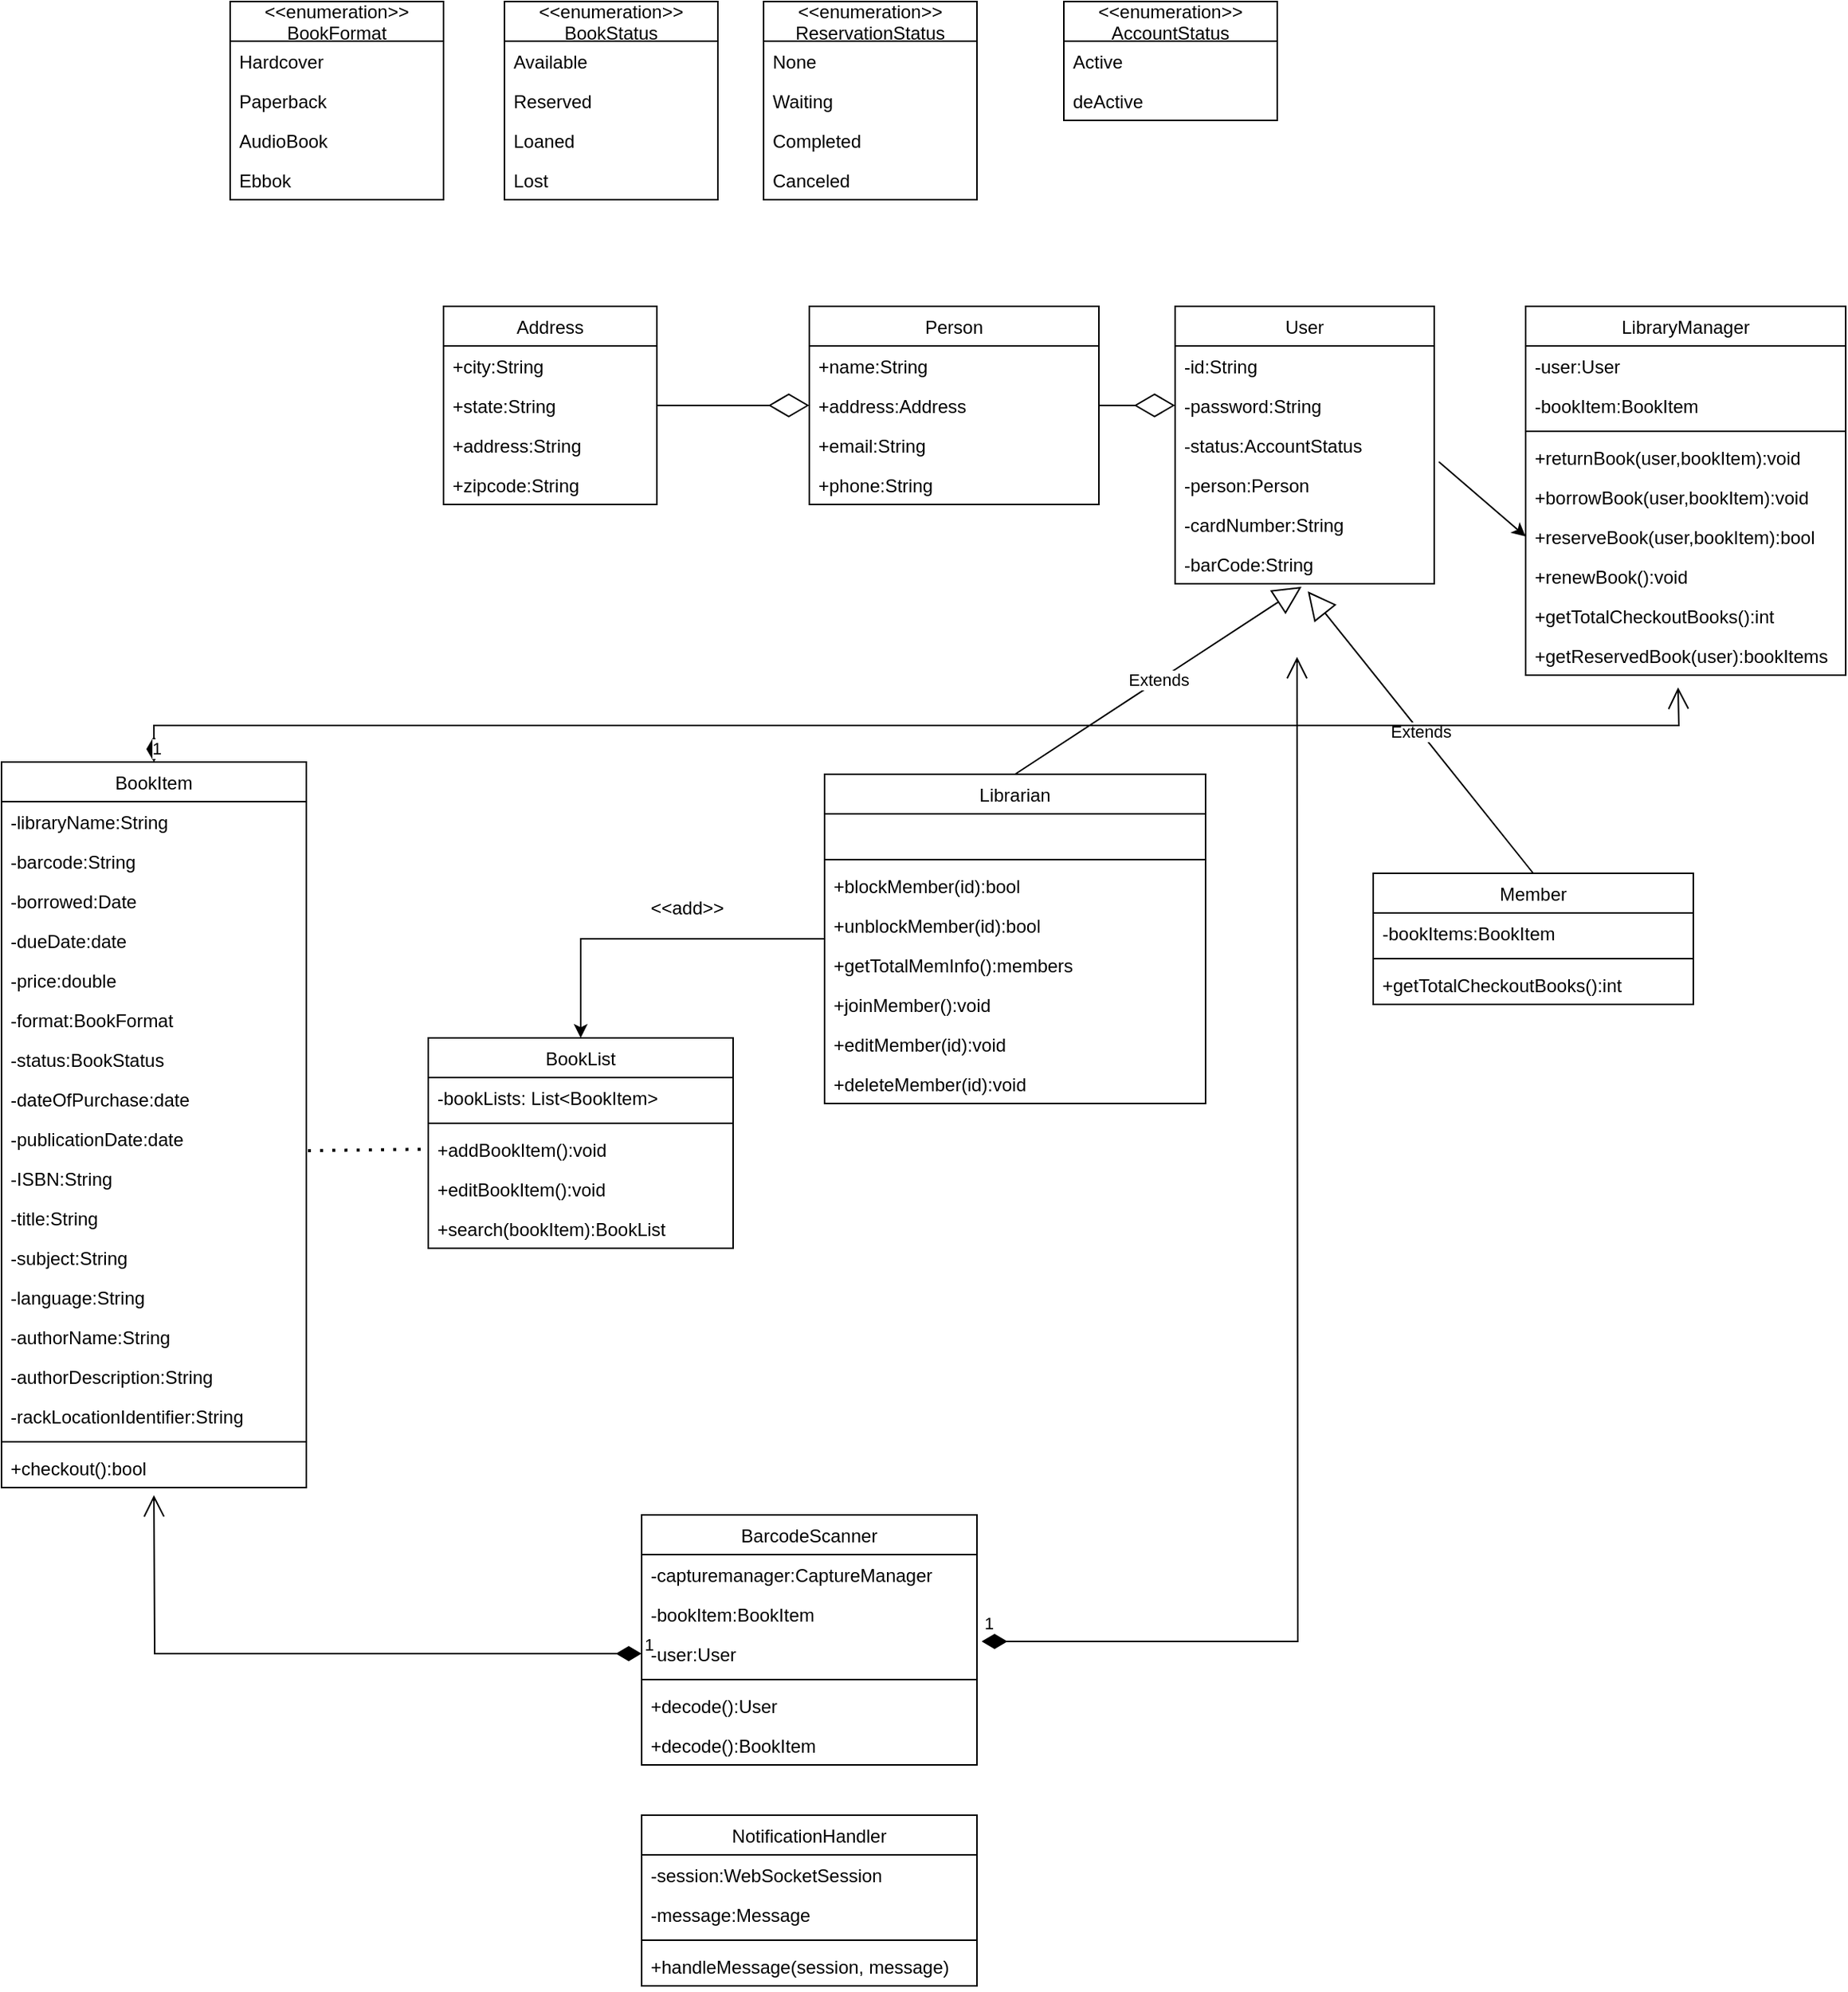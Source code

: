 <mxfile version="20.3.0" type="github" pages="3">
  <diagram id="C5RBs43oDa-KdzZeNtuy" name="클래스다이어그램">
    <mxGraphModel dx="2365" dy="702" grid="1" gridSize="10" guides="1" tooltips="1" connect="1" arrows="1" fold="1" page="1" pageScale="1" pageWidth="827" pageHeight="1169" math="0" shadow="0">
      <root>
        <mxCell id="WIyWlLk6GJQsqaUBKTNV-0" />
        <mxCell id="WIyWlLk6GJQsqaUBKTNV-1" parent="WIyWlLk6GJQsqaUBKTNV-0" />
        <mxCell id="t8BUz2gO8k-E40Qzqa3I-0" value="&lt;&lt;enumeration&gt;&gt;&#xa;BookFormat" style="swimlane;fontStyle=0;childLayout=stackLayout;horizontal=1;startSize=26;fillColor=none;horizontalStack=0;resizeParent=1;resizeParentMax=0;resizeLast=0;collapsible=1;marginBottom=0;" parent="WIyWlLk6GJQsqaUBKTNV-1" vertex="1">
          <mxGeometry y="90" width="140" height="130" as="geometry" />
        </mxCell>
        <mxCell id="t8BUz2gO8k-E40Qzqa3I-1" value="Hardcover" style="text;strokeColor=none;fillColor=none;align=left;verticalAlign=top;spacingLeft=4;spacingRight=4;overflow=hidden;rotatable=0;points=[[0,0.5],[1,0.5]];portConstraint=eastwest;" parent="t8BUz2gO8k-E40Qzqa3I-0" vertex="1">
          <mxGeometry y="26" width="140" height="26" as="geometry" />
        </mxCell>
        <mxCell id="t8BUz2gO8k-E40Qzqa3I-2" value="Paperback" style="text;strokeColor=none;fillColor=none;align=left;verticalAlign=top;spacingLeft=4;spacingRight=4;overflow=hidden;rotatable=0;points=[[0,0.5],[1,0.5]];portConstraint=eastwest;" parent="t8BUz2gO8k-E40Qzqa3I-0" vertex="1">
          <mxGeometry y="52" width="140" height="26" as="geometry" />
        </mxCell>
        <mxCell id="t8BUz2gO8k-E40Qzqa3I-3" value="AudioBook" style="text;strokeColor=none;fillColor=none;align=left;verticalAlign=top;spacingLeft=4;spacingRight=4;overflow=hidden;rotatable=0;points=[[0,0.5],[1,0.5]];portConstraint=eastwest;" parent="t8BUz2gO8k-E40Qzqa3I-0" vertex="1">
          <mxGeometry y="78" width="140" height="26" as="geometry" />
        </mxCell>
        <mxCell id="t8BUz2gO8k-E40Qzqa3I-4" value="Ebbok" style="text;strokeColor=none;fillColor=none;align=left;verticalAlign=top;spacingLeft=4;spacingRight=4;overflow=hidden;rotatable=0;points=[[0,0.5],[1,0.5]];portConstraint=eastwest;" parent="t8BUz2gO8k-E40Qzqa3I-0" vertex="1">
          <mxGeometry y="104" width="140" height="26" as="geometry" />
        </mxCell>
        <mxCell id="t8BUz2gO8k-E40Qzqa3I-5" value="&lt;&lt;enumeration&gt;&gt;&#xa;BookStatus" style="swimlane;fontStyle=0;childLayout=stackLayout;horizontal=1;startSize=26;fillColor=none;horizontalStack=0;resizeParent=1;resizeParentMax=0;resizeLast=0;collapsible=1;marginBottom=0;" parent="WIyWlLk6GJQsqaUBKTNV-1" vertex="1">
          <mxGeometry x="180" y="90" width="140" height="130" as="geometry" />
        </mxCell>
        <mxCell id="t8BUz2gO8k-E40Qzqa3I-6" value="Available" style="text;strokeColor=none;fillColor=none;align=left;verticalAlign=top;spacingLeft=4;spacingRight=4;overflow=hidden;rotatable=0;points=[[0,0.5],[1,0.5]];portConstraint=eastwest;" parent="t8BUz2gO8k-E40Qzqa3I-5" vertex="1">
          <mxGeometry y="26" width="140" height="26" as="geometry" />
        </mxCell>
        <mxCell id="t8BUz2gO8k-E40Qzqa3I-7" value="Reserved" style="text;strokeColor=none;fillColor=none;align=left;verticalAlign=top;spacingLeft=4;spacingRight=4;overflow=hidden;rotatable=0;points=[[0,0.5],[1,0.5]];portConstraint=eastwest;" parent="t8BUz2gO8k-E40Qzqa3I-5" vertex="1">
          <mxGeometry y="52" width="140" height="26" as="geometry" />
        </mxCell>
        <mxCell id="t8BUz2gO8k-E40Qzqa3I-8" value="Loaned" style="text;strokeColor=none;fillColor=none;align=left;verticalAlign=top;spacingLeft=4;spacingRight=4;overflow=hidden;rotatable=0;points=[[0,0.5],[1,0.5]];portConstraint=eastwest;" parent="t8BUz2gO8k-E40Qzqa3I-5" vertex="1">
          <mxGeometry y="78" width="140" height="26" as="geometry" />
        </mxCell>
        <mxCell id="t8BUz2gO8k-E40Qzqa3I-9" value="Lost" style="text;strokeColor=none;fillColor=none;align=left;verticalAlign=top;spacingLeft=4;spacingRight=4;overflow=hidden;rotatable=0;points=[[0,0.5],[1,0.5]];portConstraint=eastwest;" parent="t8BUz2gO8k-E40Qzqa3I-5" vertex="1">
          <mxGeometry y="104" width="140" height="26" as="geometry" />
        </mxCell>
        <mxCell id="t8BUz2gO8k-E40Qzqa3I-10" value="&lt;&lt;enumeration&gt;&gt;&#xa;ReservationStatus" style="swimlane;fontStyle=0;childLayout=stackLayout;horizontal=1;startSize=26;fillColor=none;horizontalStack=0;resizeParent=1;resizeParentMax=0;resizeLast=0;collapsible=1;marginBottom=0;" parent="WIyWlLk6GJQsqaUBKTNV-1" vertex="1">
          <mxGeometry x="350" y="90" width="140" height="130" as="geometry" />
        </mxCell>
        <mxCell id="t8BUz2gO8k-E40Qzqa3I-11" value="None" style="text;strokeColor=none;fillColor=none;align=left;verticalAlign=top;spacingLeft=4;spacingRight=4;overflow=hidden;rotatable=0;points=[[0,0.5],[1,0.5]];portConstraint=eastwest;" parent="t8BUz2gO8k-E40Qzqa3I-10" vertex="1">
          <mxGeometry y="26" width="140" height="26" as="geometry" />
        </mxCell>
        <mxCell id="t8BUz2gO8k-E40Qzqa3I-12" value="Waiting" style="text;strokeColor=none;fillColor=none;align=left;verticalAlign=top;spacingLeft=4;spacingRight=4;overflow=hidden;rotatable=0;points=[[0,0.5],[1,0.5]];portConstraint=eastwest;" parent="t8BUz2gO8k-E40Qzqa3I-10" vertex="1">
          <mxGeometry y="52" width="140" height="26" as="geometry" />
        </mxCell>
        <mxCell id="t8BUz2gO8k-E40Qzqa3I-13" value="Completed" style="text;strokeColor=none;fillColor=none;align=left;verticalAlign=top;spacingLeft=4;spacingRight=4;overflow=hidden;rotatable=0;points=[[0,0.5],[1,0.5]];portConstraint=eastwest;" parent="t8BUz2gO8k-E40Qzqa3I-10" vertex="1">
          <mxGeometry y="78" width="140" height="26" as="geometry" />
        </mxCell>
        <mxCell id="t8BUz2gO8k-E40Qzqa3I-14" value="Canceled" style="text;strokeColor=none;fillColor=none;align=left;verticalAlign=top;spacingLeft=4;spacingRight=4;overflow=hidden;rotatable=0;points=[[0,0.5],[1,0.5]];portConstraint=eastwest;" parent="t8BUz2gO8k-E40Qzqa3I-10" vertex="1">
          <mxGeometry y="104" width="140" height="26" as="geometry" />
        </mxCell>
        <mxCell id="t8BUz2gO8k-E40Qzqa3I-15" value="&lt;&lt;enumeration&gt;&gt;&#xa;AccountStatus" style="swimlane;fontStyle=0;childLayout=stackLayout;horizontal=1;startSize=26;fillColor=none;horizontalStack=0;resizeParent=1;resizeParentMax=0;resizeLast=0;collapsible=1;marginBottom=0;" parent="WIyWlLk6GJQsqaUBKTNV-1" vertex="1">
          <mxGeometry x="547" y="90" width="140" height="78" as="geometry" />
        </mxCell>
        <mxCell id="t8BUz2gO8k-E40Qzqa3I-16" value="Active" style="text;strokeColor=none;fillColor=none;align=left;verticalAlign=top;spacingLeft=4;spacingRight=4;overflow=hidden;rotatable=0;points=[[0,0.5],[1,0.5]];portConstraint=eastwest;" parent="t8BUz2gO8k-E40Qzqa3I-15" vertex="1">
          <mxGeometry y="26" width="140" height="26" as="geometry" />
        </mxCell>
        <mxCell id="t8BUz2gO8k-E40Qzqa3I-17" value="deActive" style="text;strokeColor=none;fillColor=none;align=left;verticalAlign=top;spacingLeft=4;spacingRight=4;overflow=hidden;rotatable=0;points=[[0,0.5],[1,0.5]];portConstraint=eastwest;" parent="t8BUz2gO8k-E40Qzqa3I-15" vertex="1">
          <mxGeometry y="52" width="140" height="26" as="geometry" />
        </mxCell>
        <mxCell id="t8BUz2gO8k-E40Qzqa3I-18" value="Address" style="swimlane;fontStyle=0;childLayout=stackLayout;horizontal=1;startSize=26;fillColor=none;horizontalStack=0;resizeParent=1;resizeParentMax=0;resizeLast=0;collapsible=1;marginBottom=0;" parent="WIyWlLk6GJQsqaUBKTNV-1" vertex="1">
          <mxGeometry x="140" y="290" width="140" height="130" as="geometry" />
        </mxCell>
        <mxCell id="t8BUz2gO8k-E40Qzqa3I-19" value="+city:String" style="text;strokeColor=none;fillColor=none;align=left;verticalAlign=top;spacingLeft=4;spacingRight=4;overflow=hidden;rotatable=0;points=[[0,0.5],[1,0.5]];portConstraint=eastwest;" parent="t8BUz2gO8k-E40Qzqa3I-18" vertex="1">
          <mxGeometry y="26" width="140" height="26" as="geometry" />
        </mxCell>
        <mxCell id="t8BUz2gO8k-E40Qzqa3I-20" value="+state:String" style="text;strokeColor=none;fillColor=none;align=left;verticalAlign=top;spacingLeft=4;spacingRight=4;overflow=hidden;rotatable=0;points=[[0,0.5],[1,0.5]];portConstraint=eastwest;" parent="t8BUz2gO8k-E40Qzqa3I-18" vertex="1">
          <mxGeometry y="52" width="140" height="26" as="geometry" />
        </mxCell>
        <mxCell id="t8BUz2gO8k-E40Qzqa3I-21" value="+address:String" style="text;strokeColor=none;fillColor=none;align=left;verticalAlign=top;spacingLeft=4;spacingRight=4;overflow=hidden;rotatable=0;points=[[0,0.5],[1,0.5]];portConstraint=eastwest;" parent="t8BUz2gO8k-E40Qzqa3I-18" vertex="1">
          <mxGeometry y="78" width="140" height="26" as="geometry" />
        </mxCell>
        <mxCell id="t8BUz2gO8k-E40Qzqa3I-22" value="+zipcode:String" style="text;strokeColor=none;fillColor=none;align=left;verticalAlign=top;spacingLeft=4;spacingRight=4;overflow=hidden;rotatable=0;points=[[0,0.5],[1,0.5]];portConstraint=eastwest;" parent="t8BUz2gO8k-E40Qzqa3I-18" vertex="1">
          <mxGeometry y="104" width="140" height="26" as="geometry" />
        </mxCell>
        <mxCell id="t8BUz2gO8k-E40Qzqa3I-23" value="Person" style="swimlane;fontStyle=0;childLayout=stackLayout;horizontal=1;startSize=26;fillColor=none;horizontalStack=0;resizeParent=1;resizeParentMax=0;resizeLast=0;collapsible=1;marginBottom=0;" parent="WIyWlLk6GJQsqaUBKTNV-1" vertex="1">
          <mxGeometry x="380" y="290" width="190" height="130" as="geometry" />
        </mxCell>
        <mxCell id="t8BUz2gO8k-E40Qzqa3I-24" value="+name:String" style="text;strokeColor=none;fillColor=none;align=left;verticalAlign=top;spacingLeft=4;spacingRight=4;overflow=hidden;rotatable=0;points=[[0,0.5],[1,0.5]];portConstraint=eastwest;" parent="t8BUz2gO8k-E40Qzqa3I-23" vertex="1">
          <mxGeometry y="26" width="190" height="26" as="geometry" />
        </mxCell>
        <mxCell id="t8BUz2gO8k-E40Qzqa3I-25" value="+address:Address" style="text;strokeColor=none;fillColor=none;align=left;verticalAlign=top;spacingLeft=4;spacingRight=4;overflow=hidden;rotatable=0;points=[[0,0.5],[1,0.5]];portConstraint=eastwest;" parent="t8BUz2gO8k-E40Qzqa3I-23" vertex="1">
          <mxGeometry y="52" width="190" height="26" as="geometry" />
        </mxCell>
        <mxCell id="t8BUz2gO8k-E40Qzqa3I-26" value="+email:String" style="text;strokeColor=none;fillColor=none;align=left;verticalAlign=top;spacingLeft=4;spacingRight=4;overflow=hidden;rotatable=0;points=[[0,0.5],[1,0.5]];portConstraint=eastwest;" parent="t8BUz2gO8k-E40Qzqa3I-23" vertex="1">
          <mxGeometry y="78" width="190" height="26" as="geometry" />
        </mxCell>
        <mxCell id="t8BUz2gO8k-E40Qzqa3I-27" value="+phone:String" style="text;strokeColor=none;fillColor=none;align=left;verticalAlign=top;spacingLeft=4;spacingRight=4;overflow=hidden;rotatable=0;points=[[0,0.5],[1,0.5]];portConstraint=eastwest;" parent="t8BUz2gO8k-E40Qzqa3I-23" vertex="1">
          <mxGeometry y="104" width="190" height="26" as="geometry" />
        </mxCell>
        <mxCell id="t8BUz2gO8k-E40Qzqa3I-28" value="" style="endArrow=diamondThin;endFill=0;endSize=24;html=1;rounded=0;exitX=1;exitY=0.5;exitDx=0;exitDy=0;entryX=0;entryY=0.5;entryDx=0;entryDy=0;" parent="WIyWlLk6GJQsqaUBKTNV-1" source="t8BUz2gO8k-E40Qzqa3I-20" target="t8BUz2gO8k-E40Qzqa3I-25" edge="1">
          <mxGeometry width="160" relative="1" as="geometry">
            <mxPoint x="190" y="490" as="sourcePoint" />
            <mxPoint x="350" y="490" as="targetPoint" />
          </mxGeometry>
        </mxCell>
        <mxCell id="t8BUz2gO8k-E40Qzqa3I-29" style="edgeStyle=orthogonalEdgeStyle;rounded=0;orthogonalLoop=1;jettySize=auto;html=1;entryX=0.5;entryY=0;entryDx=0;entryDy=0;" parent="WIyWlLk6GJQsqaUBKTNV-1" source="t8BUz2gO8k-E40Qzqa3I-30" target="t8BUz2gO8k-E40Qzqa3I-73" edge="1">
          <mxGeometry relative="1" as="geometry">
            <Array as="points" />
          </mxGeometry>
        </mxCell>
        <mxCell id="t8BUz2gO8k-E40Qzqa3I-30" value="Librarian" style="swimlane;fontStyle=0;childLayout=stackLayout;horizontal=1;startSize=26;fillColor=none;horizontalStack=0;resizeParent=1;resizeParentMax=0;resizeLast=0;collapsible=1;marginBottom=0;" parent="WIyWlLk6GJQsqaUBKTNV-1" vertex="1">
          <mxGeometry x="390" y="597" width="250" height="216" as="geometry" />
        </mxCell>
        <mxCell id="t8BUz2gO8k-E40Qzqa3I-36" value=" " style="text;strokeColor=none;fillColor=none;align=left;verticalAlign=top;spacingLeft=4;spacingRight=4;overflow=hidden;rotatable=0;points=[[0,0.5],[1,0.5]];portConstraint=eastwest;" parent="t8BUz2gO8k-E40Qzqa3I-30" vertex="1">
          <mxGeometry y="26" width="250" height="26" as="geometry" />
        </mxCell>
        <mxCell id="t8BUz2gO8k-E40Qzqa3I-37" value="" style="line;strokeWidth=1;fillColor=none;align=left;verticalAlign=middle;spacingTop=-1;spacingLeft=3;spacingRight=3;rotatable=0;labelPosition=right;points=[];portConstraint=eastwest;" parent="t8BUz2gO8k-E40Qzqa3I-30" vertex="1">
          <mxGeometry y="52" width="250" height="8" as="geometry" />
        </mxCell>
        <mxCell id="t8BUz2gO8k-E40Qzqa3I-39" value="+blockMember(id):bool" style="text;strokeColor=none;fillColor=none;align=left;verticalAlign=top;spacingLeft=4;spacingRight=4;overflow=hidden;rotatable=0;points=[[0,0.5],[1,0.5]];portConstraint=eastwest;" parent="t8BUz2gO8k-E40Qzqa3I-30" vertex="1">
          <mxGeometry y="60" width="250" height="26" as="geometry" />
        </mxCell>
        <mxCell id="t8BUz2gO8k-E40Qzqa3I-40" value="+unblockMember(id):bool" style="text;strokeColor=none;fillColor=none;align=left;verticalAlign=top;spacingLeft=4;spacingRight=4;overflow=hidden;rotatable=0;points=[[0,0.5],[1,0.5]];portConstraint=eastwest;" parent="t8BUz2gO8k-E40Qzqa3I-30" vertex="1">
          <mxGeometry y="86" width="250" height="26" as="geometry" />
        </mxCell>
        <mxCell id="sSIFYeluiw-W1AyQJbii-26" value="+getTotalMemInfo():members" style="text;strokeColor=none;fillColor=none;align=left;verticalAlign=top;spacingLeft=4;spacingRight=4;overflow=hidden;rotatable=0;points=[[0,0.5],[1,0.5]];portConstraint=eastwest;" parent="t8BUz2gO8k-E40Qzqa3I-30" vertex="1">
          <mxGeometry y="112" width="250" height="26" as="geometry" />
        </mxCell>
        <mxCell id="pWy8M6-ssxXiY0wFevlH-0" value="+joinMember():void" style="text;strokeColor=none;fillColor=none;align=left;verticalAlign=top;spacingLeft=4;spacingRight=4;overflow=hidden;rotatable=0;points=[[0,0.5],[1,0.5]];portConstraint=eastwest;" parent="t8BUz2gO8k-E40Qzqa3I-30" vertex="1">
          <mxGeometry y="138" width="250" height="26" as="geometry" />
        </mxCell>
        <mxCell id="pWy8M6-ssxXiY0wFevlH-1" value="+editMember(id):void" style="text;strokeColor=none;fillColor=none;align=left;verticalAlign=top;spacingLeft=4;spacingRight=4;overflow=hidden;rotatable=0;points=[[0,0.5],[1,0.5]];portConstraint=eastwest;" parent="t8BUz2gO8k-E40Qzqa3I-30" vertex="1">
          <mxGeometry y="164" width="250" height="26" as="geometry" />
        </mxCell>
        <mxCell id="pWy8M6-ssxXiY0wFevlH-2" value="+deleteMember(id):void" style="text;strokeColor=none;fillColor=none;align=left;verticalAlign=top;spacingLeft=4;spacingRight=4;overflow=hidden;rotatable=0;points=[[0,0.5],[1,0.5]];portConstraint=eastwest;" parent="t8BUz2gO8k-E40Qzqa3I-30" vertex="1">
          <mxGeometry y="190" width="250" height="26" as="geometry" />
        </mxCell>
        <mxCell id="t8BUz2gO8k-E40Qzqa3I-41" value="Member" style="swimlane;fontStyle=0;childLayout=stackLayout;horizontal=1;startSize=26;fillColor=none;horizontalStack=0;resizeParent=1;resizeParentMax=0;resizeLast=0;collapsible=1;marginBottom=0;" parent="WIyWlLk6GJQsqaUBKTNV-1" vertex="1">
          <mxGeometry x="750" y="662" width="210" height="86" as="geometry" />
        </mxCell>
        <mxCell id="t8BUz2gO8k-E40Qzqa3I-46" value="-bookItems:BookItem" style="text;strokeColor=none;fillColor=none;align=left;verticalAlign=top;spacingLeft=4;spacingRight=4;overflow=hidden;rotatable=0;points=[[0,0.5],[1,0.5]];portConstraint=eastwest;" parent="t8BUz2gO8k-E40Qzqa3I-41" vertex="1">
          <mxGeometry y="26" width="210" height="26" as="geometry" />
        </mxCell>
        <mxCell id="t8BUz2gO8k-E40Qzqa3I-49" value="" style="line;strokeWidth=1;fillColor=none;align=left;verticalAlign=middle;spacingTop=-1;spacingLeft=3;spacingRight=3;rotatable=0;labelPosition=right;points=[];portConstraint=eastwest;" parent="t8BUz2gO8k-E40Qzqa3I-41" vertex="1">
          <mxGeometry y="52" width="210" height="8" as="geometry" />
        </mxCell>
        <mxCell id="t8BUz2gO8k-E40Qzqa3I-50" value="+getTotalCheckoutBooks():int" style="text;strokeColor=none;fillColor=none;align=left;verticalAlign=top;spacingLeft=4;spacingRight=4;overflow=hidden;rotatable=0;points=[[0,0.5],[1,0.5]];portConstraint=eastwest;" parent="t8BUz2gO8k-E40Qzqa3I-41" vertex="1">
          <mxGeometry y="60" width="210" height="26" as="geometry" />
        </mxCell>
        <mxCell id="t8BUz2gO8k-E40Qzqa3I-52" value="" style="endArrow=diamondThin;endFill=0;endSize=24;html=1;rounded=0;exitX=1;exitY=0.5;exitDx=0;exitDy=0;entryX=0;entryY=0.5;entryDx=0;entryDy=0;" parent="WIyWlLk6GJQsqaUBKTNV-1" source="t8BUz2gO8k-E40Qzqa3I-25" edge="1">
          <mxGeometry width="160" relative="1" as="geometry">
            <mxPoint x="472.04" y="430" as="sourcePoint" />
            <mxPoint x="620" y="355" as="targetPoint" />
          </mxGeometry>
        </mxCell>
        <mxCell id="t8BUz2gO8k-E40Qzqa3I-53" value="BookItem" style="swimlane;fontStyle=0;childLayout=stackLayout;horizontal=1;startSize=26;fillColor=none;horizontalStack=0;resizeParent=1;resizeParentMax=0;resizeLast=0;collapsible=1;marginBottom=0;" parent="WIyWlLk6GJQsqaUBKTNV-1" vertex="1">
          <mxGeometry x="-150" y="589" width="200" height="476" as="geometry" />
        </mxCell>
        <mxCell id="t8BUz2gO8k-E40Qzqa3I-54" value="-libraryName:String" style="text;strokeColor=none;fillColor=none;align=left;verticalAlign=top;spacingLeft=4;spacingRight=4;overflow=hidden;rotatable=0;points=[[0,0.5],[1,0.5]];portConstraint=eastwest;" parent="t8BUz2gO8k-E40Qzqa3I-53" vertex="1">
          <mxGeometry y="26" width="200" height="26" as="geometry" />
        </mxCell>
        <mxCell id="t8BUz2gO8k-E40Qzqa3I-55" value="-barcode:String" style="text;strokeColor=none;fillColor=none;align=left;verticalAlign=top;spacingLeft=4;spacingRight=4;overflow=hidden;rotatable=0;points=[[0,0.5],[1,0.5]];portConstraint=eastwest;" parent="t8BUz2gO8k-E40Qzqa3I-53" vertex="1">
          <mxGeometry y="52" width="200" height="26" as="geometry" />
        </mxCell>
        <mxCell id="t8BUz2gO8k-E40Qzqa3I-56" value="-borrowed:Date" style="text;strokeColor=none;fillColor=none;align=left;verticalAlign=top;spacingLeft=4;spacingRight=4;overflow=hidden;rotatable=0;points=[[0,0.5],[1,0.5]];portConstraint=eastwest;" parent="t8BUz2gO8k-E40Qzqa3I-53" vertex="1">
          <mxGeometry y="78" width="200" height="26" as="geometry" />
        </mxCell>
        <mxCell id="t8BUz2gO8k-E40Qzqa3I-57" value="-dueDate:date" style="text;strokeColor=none;fillColor=none;align=left;verticalAlign=top;spacingLeft=4;spacingRight=4;overflow=hidden;rotatable=0;points=[[0,0.5],[1,0.5]];portConstraint=eastwest;" parent="t8BUz2gO8k-E40Qzqa3I-53" vertex="1">
          <mxGeometry y="104" width="200" height="26" as="geometry" />
        </mxCell>
        <mxCell id="t8BUz2gO8k-E40Qzqa3I-58" value="-price:double" style="text;strokeColor=none;fillColor=none;align=left;verticalAlign=top;spacingLeft=4;spacingRight=4;overflow=hidden;rotatable=0;points=[[0,0.5],[1,0.5]];portConstraint=eastwest;" parent="t8BUz2gO8k-E40Qzqa3I-53" vertex="1">
          <mxGeometry y="130" width="200" height="26" as="geometry" />
        </mxCell>
        <mxCell id="t8BUz2gO8k-E40Qzqa3I-59" value="-format:BookFormat" style="text;strokeColor=none;fillColor=none;align=left;verticalAlign=top;spacingLeft=4;spacingRight=4;overflow=hidden;rotatable=0;points=[[0,0.5],[1,0.5]];portConstraint=eastwest;" parent="t8BUz2gO8k-E40Qzqa3I-53" vertex="1">
          <mxGeometry y="156" width="200" height="26" as="geometry" />
        </mxCell>
        <mxCell id="t8BUz2gO8k-E40Qzqa3I-60" value="-status:BookStatus" style="text;strokeColor=none;fillColor=none;align=left;verticalAlign=top;spacingLeft=4;spacingRight=4;overflow=hidden;rotatable=0;points=[[0,0.5],[1,0.5]];portConstraint=eastwest;" parent="t8BUz2gO8k-E40Qzqa3I-53" vertex="1">
          <mxGeometry y="182" width="200" height="26" as="geometry" />
        </mxCell>
        <mxCell id="t8BUz2gO8k-E40Qzqa3I-61" value="-dateOfPurchase:date" style="text;strokeColor=none;fillColor=none;align=left;verticalAlign=top;spacingLeft=4;spacingRight=4;overflow=hidden;rotatable=0;points=[[0,0.5],[1,0.5]];portConstraint=eastwest;" parent="t8BUz2gO8k-E40Qzqa3I-53" vertex="1">
          <mxGeometry y="208" width="200" height="26" as="geometry" />
        </mxCell>
        <mxCell id="t8BUz2gO8k-E40Qzqa3I-62" value="-publicationDate:date" style="text;strokeColor=none;fillColor=none;align=left;verticalAlign=top;spacingLeft=4;spacingRight=4;overflow=hidden;rotatable=0;points=[[0,0.5],[1,0.5]];portConstraint=eastwest;" parent="t8BUz2gO8k-E40Qzqa3I-53" vertex="1">
          <mxGeometry y="234" width="200" height="26" as="geometry" />
        </mxCell>
        <mxCell id="t8BUz2gO8k-E40Qzqa3I-63" value="-ISBN:String" style="text;strokeColor=none;fillColor=none;align=left;verticalAlign=top;spacingLeft=4;spacingRight=4;overflow=hidden;rotatable=0;points=[[0,0.5],[1,0.5]];portConstraint=eastwest;" parent="t8BUz2gO8k-E40Qzqa3I-53" vertex="1">
          <mxGeometry y="260" width="200" height="26" as="geometry" />
        </mxCell>
        <mxCell id="t8BUz2gO8k-E40Qzqa3I-64" value="-title:String" style="text;strokeColor=none;fillColor=none;align=left;verticalAlign=top;spacingLeft=4;spacingRight=4;overflow=hidden;rotatable=0;points=[[0,0.5],[1,0.5]];portConstraint=eastwest;" parent="t8BUz2gO8k-E40Qzqa3I-53" vertex="1">
          <mxGeometry y="286" width="200" height="26" as="geometry" />
        </mxCell>
        <mxCell id="t8BUz2gO8k-E40Qzqa3I-65" value="-subject:String" style="text;strokeColor=none;fillColor=none;align=left;verticalAlign=top;spacingLeft=4;spacingRight=4;overflow=hidden;rotatable=0;points=[[0,0.5],[1,0.5]];portConstraint=eastwest;" parent="t8BUz2gO8k-E40Qzqa3I-53" vertex="1">
          <mxGeometry y="312" width="200" height="26" as="geometry" />
        </mxCell>
        <mxCell id="t8BUz2gO8k-E40Qzqa3I-66" value="-language:String" style="text;strokeColor=none;fillColor=none;align=left;verticalAlign=top;spacingLeft=4;spacingRight=4;overflow=hidden;rotatable=0;points=[[0,0.5],[1,0.5]];portConstraint=eastwest;" parent="t8BUz2gO8k-E40Qzqa3I-53" vertex="1">
          <mxGeometry y="338" width="200" height="26" as="geometry" />
        </mxCell>
        <mxCell id="t8BUz2gO8k-E40Qzqa3I-67" value="-authorName:String" style="text;strokeColor=none;fillColor=none;align=left;verticalAlign=top;spacingLeft=4;spacingRight=4;overflow=hidden;rotatable=0;points=[[0,0.5],[1,0.5]];portConstraint=eastwest;" parent="t8BUz2gO8k-E40Qzqa3I-53" vertex="1">
          <mxGeometry y="364" width="200" height="26" as="geometry" />
        </mxCell>
        <mxCell id="t8BUz2gO8k-E40Qzqa3I-68" value="-authorDescription:String" style="text;strokeColor=none;fillColor=none;align=left;verticalAlign=top;spacingLeft=4;spacingRight=4;overflow=hidden;rotatable=0;points=[[0,0.5],[1,0.5]];portConstraint=eastwest;" parent="t8BUz2gO8k-E40Qzqa3I-53" vertex="1">
          <mxGeometry y="390" width="200" height="26" as="geometry" />
        </mxCell>
        <mxCell id="t8BUz2gO8k-E40Qzqa3I-69" value="-rackLocationIdentifier:String" style="text;strokeColor=none;fillColor=none;align=left;verticalAlign=top;spacingLeft=4;spacingRight=4;overflow=hidden;rotatable=0;points=[[0,0.5],[1,0.5]];portConstraint=eastwest;" parent="t8BUz2gO8k-E40Qzqa3I-53" vertex="1">
          <mxGeometry y="416" width="200" height="26" as="geometry" />
        </mxCell>
        <mxCell id="t8BUz2gO8k-E40Qzqa3I-70" value="" style="line;strokeWidth=1;fillColor=none;align=left;verticalAlign=middle;spacingTop=-1;spacingLeft=3;spacingRight=3;rotatable=0;labelPosition=right;points=[];portConstraint=eastwest;" parent="t8BUz2gO8k-E40Qzqa3I-53" vertex="1">
          <mxGeometry y="442" width="200" height="8" as="geometry" />
        </mxCell>
        <mxCell id="t8BUz2gO8k-E40Qzqa3I-71" value="+checkout():bool" style="text;strokeColor=none;fillColor=none;align=left;verticalAlign=top;spacingLeft=4;spacingRight=4;overflow=hidden;rotatable=0;points=[[0,0.5],[1,0.5]];portConstraint=eastwest;" parent="t8BUz2gO8k-E40Qzqa3I-53" vertex="1">
          <mxGeometry y="450" width="200" height="26" as="geometry" />
        </mxCell>
        <mxCell id="t8BUz2gO8k-E40Qzqa3I-72" value="&amp;lt;&amp;lt;add&amp;gt;&amp;gt;" style="text;html=1;strokeColor=none;fillColor=none;align=center;verticalAlign=middle;whiteSpace=wrap;rounded=0;" parent="WIyWlLk6GJQsqaUBKTNV-1" vertex="1">
          <mxGeometry x="270" y="670" width="60" height="30" as="geometry" />
        </mxCell>
        <mxCell id="t8BUz2gO8k-E40Qzqa3I-73" value="BookList" style="swimlane;fontStyle=0;childLayout=stackLayout;horizontal=1;startSize=26;fillColor=none;horizontalStack=0;resizeParent=1;resizeParentMax=0;resizeLast=0;collapsible=1;marginBottom=0;" parent="WIyWlLk6GJQsqaUBKTNV-1" vertex="1">
          <mxGeometry x="130" y="770" width="200" height="138" as="geometry" />
        </mxCell>
        <mxCell id="t8BUz2gO8k-E40Qzqa3I-80" value="-bookLists: List&lt;BookItem&gt;" style="text;strokeColor=none;fillColor=none;align=left;verticalAlign=top;spacingLeft=4;spacingRight=4;overflow=hidden;rotatable=0;points=[[0,0.5],[1,0.5]];portConstraint=eastwest;" parent="t8BUz2gO8k-E40Qzqa3I-73" vertex="1">
          <mxGeometry y="26" width="200" height="26" as="geometry" />
        </mxCell>
        <mxCell id="t8BUz2gO8k-E40Qzqa3I-81" value="" style="line;strokeWidth=1;fillColor=none;align=left;verticalAlign=middle;spacingTop=-1;spacingLeft=3;spacingRight=3;rotatable=0;labelPosition=right;points=[];portConstraint=eastwest;" parent="t8BUz2gO8k-E40Qzqa3I-73" vertex="1">
          <mxGeometry y="52" width="200" height="8" as="geometry" />
        </mxCell>
        <mxCell id="t8BUz2gO8k-E40Qzqa3I-82" value="+addBookItem():void" style="text;strokeColor=none;fillColor=none;align=left;verticalAlign=top;spacingLeft=4;spacingRight=4;overflow=hidden;rotatable=0;points=[[0,0.5],[1,0.5]];portConstraint=eastwest;" parent="t8BUz2gO8k-E40Qzqa3I-73" vertex="1">
          <mxGeometry y="60" width="200" height="26" as="geometry" />
        </mxCell>
        <mxCell id="fJIZyL3wFnGJsoIwZ3sO-5" value="+editBookItem():void" style="text;strokeColor=none;fillColor=none;align=left;verticalAlign=top;spacingLeft=4;spacingRight=4;overflow=hidden;rotatable=0;points=[[0,0.5],[1,0.5]];portConstraint=eastwest;" parent="t8BUz2gO8k-E40Qzqa3I-73" vertex="1">
          <mxGeometry y="86" width="200" height="26" as="geometry" />
        </mxCell>
        <mxCell id="fJIZyL3wFnGJsoIwZ3sO-6" value="+search(bookItem):BookList" style="text;strokeColor=none;fillColor=none;align=left;verticalAlign=top;spacingLeft=4;spacingRight=4;overflow=hidden;rotatable=0;points=[[0,0.5],[1,0.5]];portConstraint=eastwest;" parent="t8BUz2gO8k-E40Qzqa3I-73" vertex="1">
          <mxGeometry y="112" width="200" height="26" as="geometry" />
        </mxCell>
        <mxCell id="4rj4-TKywUkTA2AZU6x6-0" value="NotificationHandler" style="swimlane;fontStyle=0;childLayout=stackLayout;horizontal=1;startSize=26;fillColor=none;horizontalStack=0;resizeParent=1;resizeParentMax=0;resizeLast=0;collapsible=1;marginBottom=0;" parent="WIyWlLk6GJQsqaUBKTNV-1" vertex="1">
          <mxGeometry x="270" y="1280" width="220" height="112" as="geometry" />
        </mxCell>
        <mxCell id="4rj4-TKywUkTA2AZU6x6-1" value="-session:WebSocketSession" style="text;strokeColor=none;fillColor=none;align=left;verticalAlign=top;spacingLeft=4;spacingRight=4;overflow=hidden;rotatable=0;points=[[0,0.5],[1,0.5]];portConstraint=eastwest;" parent="4rj4-TKywUkTA2AZU6x6-0" vertex="1">
          <mxGeometry y="26" width="220" height="26" as="geometry" />
        </mxCell>
        <mxCell id="4rj4-TKywUkTA2AZU6x6-6" value="-message:Message" style="text;strokeColor=none;fillColor=none;align=left;verticalAlign=top;spacingLeft=4;spacingRight=4;overflow=hidden;rotatable=0;points=[[0,0.5],[1,0.5]];portConstraint=eastwest;" parent="4rj4-TKywUkTA2AZU6x6-0" vertex="1">
          <mxGeometry y="52" width="220" height="26" as="geometry" />
        </mxCell>
        <mxCell id="4rj4-TKywUkTA2AZU6x6-2" value="" style="line;strokeWidth=1;fillColor=none;align=left;verticalAlign=middle;spacingTop=-1;spacingLeft=3;spacingRight=3;rotatable=0;labelPosition=right;points=[];portConstraint=eastwest;" parent="4rj4-TKywUkTA2AZU6x6-0" vertex="1">
          <mxGeometry y="78" width="220" height="8" as="geometry" />
        </mxCell>
        <mxCell id="4rj4-TKywUkTA2AZU6x6-3" value="+handleMessage(session, message)" style="text;strokeColor=none;fillColor=none;align=left;verticalAlign=top;spacingLeft=4;spacingRight=4;overflow=hidden;rotatable=0;points=[[0,0.5],[1,0.5]];portConstraint=eastwest;" parent="4rj4-TKywUkTA2AZU6x6-0" vertex="1">
          <mxGeometry y="86" width="220" height="26" as="geometry" />
        </mxCell>
        <mxCell id="4rj4-TKywUkTA2AZU6x6-14" value="" style="endArrow=none;dashed=1;html=1;dashPattern=1 3;strokeWidth=2;rounded=0;exitX=1.005;exitY=-0.192;exitDx=0;exitDy=0;exitPerimeter=0;entryX=0;entryY=0.5;entryDx=0;entryDy=0;" parent="WIyWlLk6GJQsqaUBKTNV-1" source="t8BUz2gO8k-E40Qzqa3I-63" target="t8BUz2gO8k-E40Qzqa3I-82" edge="1">
          <mxGeometry width="50" height="50" relative="1" as="geometry">
            <mxPoint x="480" y="623" as="sourcePoint" />
            <mxPoint x="530" y="573" as="targetPoint" />
          </mxGeometry>
        </mxCell>
        <mxCell id="sSIFYeluiw-W1AyQJbii-11" value="User" style="swimlane;fontStyle=0;childLayout=stackLayout;horizontal=1;startSize=26;fillColor=none;horizontalStack=0;resizeParent=1;resizeParentMax=0;resizeLast=0;collapsible=1;marginBottom=0;" parent="WIyWlLk6GJQsqaUBKTNV-1" vertex="1">
          <mxGeometry x="620" y="290" width="170" height="182" as="geometry" />
        </mxCell>
        <mxCell id="sSIFYeluiw-W1AyQJbii-12" value="-id:String" style="text;strokeColor=none;fillColor=none;align=left;verticalAlign=top;spacingLeft=4;spacingRight=4;overflow=hidden;rotatable=0;points=[[0,0.5],[1,0.5]];portConstraint=eastwest;" parent="sSIFYeluiw-W1AyQJbii-11" vertex="1">
          <mxGeometry y="26" width="170" height="26" as="geometry" />
        </mxCell>
        <mxCell id="sSIFYeluiw-W1AyQJbii-13" value="-password:String" style="text;strokeColor=none;fillColor=none;align=left;verticalAlign=top;spacingLeft=4;spacingRight=4;overflow=hidden;rotatable=0;points=[[0,0.5],[1,0.5]];portConstraint=eastwest;" parent="sSIFYeluiw-W1AyQJbii-11" vertex="1">
          <mxGeometry y="52" width="170" height="26" as="geometry" />
        </mxCell>
        <mxCell id="sSIFYeluiw-W1AyQJbii-14" value="-status:AccountStatus" style="text;strokeColor=none;fillColor=none;align=left;verticalAlign=top;spacingLeft=4;spacingRight=4;overflow=hidden;rotatable=0;points=[[0,0.5],[1,0.5]];portConstraint=eastwest;" parent="sSIFYeluiw-W1AyQJbii-11" vertex="1">
          <mxGeometry y="78" width="170" height="26" as="geometry" />
        </mxCell>
        <mxCell id="sSIFYeluiw-W1AyQJbii-15" value="-person:Person" style="text;strokeColor=none;fillColor=none;align=left;verticalAlign=top;spacingLeft=4;spacingRight=4;overflow=hidden;rotatable=0;points=[[0,0.5],[1,0.5]];portConstraint=eastwest;" parent="sSIFYeluiw-W1AyQJbii-11" vertex="1">
          <mxGeometry y="104" width="170" height="26" as="geometry" />
        </mxCell>
        <mxCell id="sSIFYeluiw-W1AyQJbii-16" value="-cardNumber:String" style="text;strokeColor=none;fillColor=none;align=left;verticalAlign=top;spacingLeft=4;spacingRight=4;overflow=hidden;rotatable=0;points=[[0,0.5],[1,0.5]];portConstraint=eastwest;" parent="sSIFYeluiw-W1AyQJbii-11" vertex="1">
          <mxGeometry y="130" width="170" height="26" as="geometry" />
        </mxCell>
        <mxCell id="sSIFYeluiw-W1AyQJbii-17" value="-barCode:String" style="text;strokeColor=none;fillColor=none;align=left;verticalAlign=top;spacingLeft=4;spacingRight=4;overflow=hidden;rotatable=0;points=[[0,0.5],[1,0.5]];portConstraint=eastwest;" parent="sSIFYeluiw-W1AyQJbii-11" vertex="1">
          <mxGeometry y="156" width="170" height="26" as="geometry" />
        </mxCell>
        <mxCell id="WFXqRuGOrUAqx2rQAIoI-2" value="BarcodeScanner" style="swimlane;fontStyle=0;childLayout=stackLayout;horizontal=1;startSize=26;fillColor=none;horizontalStack=0;resizeParent=1;resizeParentMax=0;resizeLast=0;collapsible=1;marginBottom=0;" parent="WIyWlLk6GJQsqaUBKTNV-1" vertex="1">
          <mxGeometry x="270" y="1083" width="220" height="164" as="geometry" />
        </mxCell>
        <mxCell id="WFXqRuGOrUAqx2rQAIoI-3" value="-capturemanager:CaptureManager" style="text;strokeColor=none;fillColor=none;align=left;verticalAlign=top;spacingLeft=4;spacingRight=4;overflow=hidden;rotatable=0;points=[[0,0.5],[1,0.5]];portConstraint=eastwest;" parent="WFXqRuGOrUAqx2rQAIoI-2" vertex="1">
          <mxGeometry y="26" width="220" height="26" as="geometry" />
        </mxCell>
        <mxCell id="91Mwy2omKGRRaL_cAtW9-11" value="-bookItem:BookItem" style="text;strokeColor=none;fillColor=none;align=left;verticalAlign=top;spacingLeft=4;spacingRight=4;overflow=hidden;rotatable=0;points=[[0,0.5],[1,0.5]];portConstraint=eastwest;" vertex="1" parent="WFXqRuGOrUAqx2rQAIoI-2">
          <mxGeometry y="52" width="220" height="26" as="geometry" />
        </mxCell>
        <mxCell id="91Mwy2omKGRRaL_cAtW9-12" value="-user:User" style="text;strokeColor=none;fillColor=none;align=left;verticalAlign=top;spacingLeft=4;spacingRight=4;overflow=hidden;rotatable=0;points=[[0,0.5],[1,0.5]];portConstraint=eastwest;" vertex="1" parent="WFXqRuGOrUAqx2rQAIoI-2">
          <mxGeometry y="78" width="220" height="26" as="geometry" />
        </mxCell>
        <mxCell id="WFXqRuGOrUAqx2rQAIoI-5" value="" style="line;strokeWidth=1;fillColor=none;align=left;verticalAlign=middle;spacingTop=-1;spacingLeft=3;spacingRight=3;rotatable=0;labelPosition=right;points=[];portConstraint=eastwest;" parent="WFXqRuGOrUAqx2rQAIoI-2" vertex="1">
          <mxGeometry y="104" width="220" height="8" as="geometry" />
        </mxCell>
        <mxCell id="WFXqRuGOrUAqx2rQAIoI-6" value="+decode():User" style="text;strokeColor=none;fillColor=none;align=left;verticalAlign=top;spacingLeft=4;spacingRight=4;overflow=hidden;rotatable=0;points=[[0,0.5],[1,0.5]];portConstraint=eastwest;" parent="WFXqRuGOrUAqx2rQAIoI-2" vertex="1">
          <mxGeometry y="112" width="220" height="26" as="geometry" />
        </mxCell>
        <mxCell id="91Mwy2omKGRRaL_cAtW9-16" value="+decode():BookItem" style="text;strokeColor=none;fillColor=none;align=left;verticalAlign=top;spacingLeft=4;spacingRight=4;overflow=hidden;rotatable=0;points=[[0,0.5],[1,0.5]];portConstraint=eastwest;" vertex="1" parent="WFXqRuGOrUAqx2rQAIoI-2">
          <mxGeometry y="138" width="220" height="26" as="geometry" />
        </mxCell>
        <mxCell id="gaxukcOlXeFjYveM7nsW-0" value="LibraryManager" style="swimlane;fontStyle=0;childLayout=stackLayout;horizontal=1;startSize=26;fillColor=none;horizontalStack=0;resizeParent=1;resizeParentMax=0;resizeLast=0;collapsible=1;marginBottom=0;" parent="WIyWlLk6GJQsqaUBKTNV-1" vertex="1">
          <mxGeometry x="850" y="290" width="210" height="242" as="geometry" />
        </mxCell>
        <mxCell id="gaxukcOlXeFjYveM7nsW-6" value="-user:User" style="text;strokeColor=none;fillColor=none;align=left;verticalAlign=top;spacingLeft=4;spacingRight=4;overflow=hidden;rotatable=0;points=[[0,0.5],[1,0.5]];portConstraint=eastwest;" parent="gaxukcOlXeFjYveM7nsW-0" vertex="1">
          <mxGeometry y="26" width="210" height="26" as="geometry" />
        </mxCell>
        <mxCell id="91Mwy2omKGRRaL_cAtW9-6" value="-bookItem:BookItem" style="text;strokeColor=none;fillColor=none;align=left;verticalAlign=top;spacingLeft=4;spacingRight=4;overflow=hidden;rotatable=0;points=[[0,0.5],[1,0.5]];portConstraint=eastwest;" vertex="1" parent="gaxukcOlXeFjYveM7nsW-0">
          <mxGeometry y="52" width="210" height="26" as="geometry" />
        </mxCell>
        <mxCell id="gaxukcOlXeFjYveM7nsW-7" value="" style="line;strokeWidth=1;fillColor=none;align=left;verticalAlign=middle;spacingTop=-1;spacingLeft=3;spacingRight=3;rotatable=0;labelPosition=right;points=[];portConstraint=eastwest;" parent="gaxukcOlXeFjYveM7nsW-0" vertex="1">
          <mxGeometry y="78" width="210" height="8" as="geometry" />
        </mxCell>
        <mxCell id="gaxukcOlXeFjYveM7nsW-8" value="+returnBook(user,bookItem):void" style="text;strokeColor=none;fillColor=none;align=left;verticalAlign=top;spacingLeft=4;spacingRight=4;overflow=hidden;rotatable=0;points=[[0,0.5],[1,0.5]];portConstraint=eastwest;" parent="gaxukcOlXeFjYveM7nsW-0" vertex="1">
          <mxGeometry y="86" width="210" height="26" as="geometry" />
        </mxCell>
        <mxCell id="gaxukcOlXeFjYveM7nsW-9" value="+borrowBook(user,bookItem):void" style="text;strokeColor=none;fillColor=none;align=left;verticalAlign=top;spacingLeft=4;spacingRight=4;overflow=hidden;rotatable=0;points=[[0,0.5],[1,0.5]];portConstraint=eastwest;" parent="gaxukcOlXeFjYveM7nsW-0" vertex="1">
          <mxGeometry y="112" width="210" height="26" as="geometry" />
        </mxCell>
        <mxCell id="gaxukcOlXeFjYveM7nsW-10" value="+reserveBook(user,bookItem):bool" style="text;strokeColor=none;fillColor=none;align=left;verticalAlign=top;spacingLeft=4;spacingRight=4;overflow=hidden;rotatable=0;points=[[0,0.5],[1,0.5]];portConstraint=eastwest;" parent="gaxukcOlXeFjYveM7nsW-0" vertex="1">
          <mxGeometry y="138" width="210" height="26" as="geometry" />
        </mxCell>
        <mxCell id="gaxukcOlXeFjYveM7nsW-17" value="+renewBook():void" style="text;strokeColor=none;fillColor=none;align=left;verticalAlign=top;spacingLeft=4;spacingRight=4;overflow=hidden;rotatable=0;points=[[0,0.5],[1,0.5]];portConstraint=eastwest;" parent="gaxukcOlXeFjYveM7nsW-0" vertex="1">
          <mxGeometry y="164" width="210" height="26" as="geometry" />
        </mxCell>
        <mxCell id="gaxukcOlXeFjYveM7nsW-18" value="+getTotalCheckoutBooks():int" style="text;strokeColor=none;fillColor=none;align=left;verticalAlign=top;spacingLeft=4;spacingRight=4;overflow=hidden;rotatable=0;points=[[0,0.5],[1,0.5]];portConstraint=eastwest;" parent="gaxukcOlXeFjYveM7nsW-0" vertex="1">
          <mxGeometry y="190" width="210" height="26" as="geometry" />
        </mxCell>
        <mxCell id="gaxukcOlXeFjYveM7nsW-19" value="+getReservedBook(user):bookItems" style="text;strokeColor=none;fillColor=none;align=left;verticalAlign=top;spacingLeft=4;spacingRight=4;overflow=hidden;rotatable=0;points=[[0,0.5],[1,0.5]];portConstraint=eastwest;" parent="gaxukcOlXeFjYveM7nsW-0" vertex="1">
          <mxGeometry y="216" width="210" height="26" as="geometry" />
        </mxCell>
        <mxCell id="gaxukcOlXeFjYveM7nsW-21" value="" style="endArrow=classic;html=1;rounded=0;fontSize=18;entryX=0;entryY=0.5;entryDx=0;entryDy=0;exitX=1.018;exitY=-0.077;exitDx=0;exitDy=0;exitPerimeter=0;" parent="WIyWlLk6GJQsqaUBKTNV-1" source="sSIFYeluiw-W1AyQJbii-15" target="gaxukcOlXeFjYveM7nsW-10" edge="1">
          <mxGeometry width="50" height="50" relative="1" as="geometry">
            <mxPoint x="870" y="597" as="sourcePoint" />
            <mxPoint x="920" y="547" as="targetPoint" />
          </mxGeometry>
        </mxCell>
        <mxCell id="91Mwy2omKGRRaL_cAtW9-8" value="Extends" style="endArrow=block;endSize=16;endFill=0;html=1;rounded=0;entryX=0.488;entryY=1.077;entryDx=0;entryDy=0;entryPerimeter=0;exitX=0.5;exitY=0;exitDx=0;exitDy=0;" edge="1" parent="WIyWlLk6GJQsqaUBKTNV-1" source="t8BUz2gO8k-E40Qzqa3I-30" target="sSIFYeluiw-W1AyQJbii-17">
          <mxGeometry width="160" relative="1" as="geometry">
            <mxPoint x="250" y="570" as="sourcePoint" />
            <mxPoint x="410" y="570" as="targetPoint" />
          </mxGeometry>
        </mxCell>
        <mxCell id="91Mwy2omKGRRaL_cAtW9-9" value="Extends" style="endArrow=block;endSize=16;endFill=0;html=1;rounded=0;entryX=0.512;entryY=1.192;entryDx=0;entryDy=0;entryPerimeter=0;exitX=0.5;exitY=0;exitDx=0;exitDy=0;" edge="1" parent="WIyWlLk6GJQsqaUBKTNV-1" source="t8BUz2gO8k-E40Qzqa3I-41" target="sSIFYeluiw-W1AyQJbii-17">
          <mxGeometry width="160" relative="1" as="geometry">
            <mxPoint x="525" y="607" as="sourcePoint" />
            <mxPoint x="712.96" y="484.002" as="targetPoint" />
          </mxGeometry>
        </mxCell>
        <mxCell id="91Mwy2omKGRRaL_cAtW9-10" value="1" style="endArrow=open;html=1;endSize=12;startArrow=diamondThin;startSize=14;startFill=1;edgeStyle=orthogonalEdgeStyle;align=left;verticalAlign=bottom;rounded=0;exitX=0.5;exitY=0;exitDx=0;exitDy=0;" edge="1" parent="WIyWlLk6GJQsqaUBKTNV-1" source="t8BUz2gO8k-E40Qzqa3I-53">
          <mxGeometry x="-1" y="3" relative="1" as="geometry">
            <mxPoint x="250" y="570" as="sourcePoint" />
            <mxPoint x="950" y="540" as="targetPoint" />
          </mxGeometry>
        </mxCell>
        <mxCell id="91Mwy2omKGRRaL_cAtW9-13" value="1" style="endArrow=open;html=1;endSize=12;startArrow=diamondThin;startSize=14;startFill=1;edgeStyle=orthogonalEdgeStyle;align=left;verticalAlign=bottom;rounded=0;exitX=0;exitY=0.5;exitDx=0;exitDy=0;" edge="1" parent="WIyWlLk6GJQsqaUBKTNV-1" source="91Mwy2omKGRRaL_cAtW9-12">
          <mxGeometry x="-1" y="3" relative="1" as="geometry">
            <mxPoint x="250" y="870" as="sourcePoint" />
            <mxPoint x="-50" y="1070" as="targetPoint" />
          </mxGeometry>
        </mxCell>
        <mxCell id="91Mwy2omKGRRaL_cAtW9-14" value="1" style="endArrow=open;html=1;endSize=12;startArrow=diamondThin;startSize=14;startFill=1;edgeStyle=orthogonalEdgeStyle;align=left;verticalAlign=bottom;rounded=0;exitX=1.014;exitY=0.192;exitDx=0;exitDy=0;exitPerimeter=0;" edge="1" parent="WIyWlLk6GJQsqaUBKTNV-1" source="91Mwy2omKGRRaL_cAtW9-12">
          <mxGeometry x="-1" y="3" relative="1" as="geometry">
            <mxPoint x="280" y="1184" as="sourcePoint" />
            <mxPoint x="700" y="520" as="targetPoint" />
          </mxGeometry>
        </mxCell>
      </root>
    </mxGraphModel>
  </diagram>
  <diagram id="kcj29SDeIe-43jmTk8pl" name="요구사항">
    <mxGraphModel dx="1662" dy="737" grid="1" gridSize="10" guides="1" tooltips="1" connect="1" arrows="1" fold="1" page="1" pageScale="1" pageWidth="827" pageHeight="1169" math="0" shadow="0">
      <root>
        <mxCell id="0" />
        <mxCell id="1" parent="0" />
        <mxCell id="fQZMbiFECiKfGUhxzzUU-1" value="&lt;meta charset=&quot;utf-8&quot;&gt;&lt;div style=&quot;color: rgb(212, 212, 212); background-color: rgb(30, 30, 30); font-family: Menlo, Monaco, &amp;quot;Courier New&amp;quot;, monospace; font-weight: normal; font-size: 14px; line-height: 21px;&quot;&gt;&lt;div&gt;&lt;span style=&quot;color: #569cd6;font-weight: bold;&quot;&gt;# 도서관 관리 시스템 만들기&lt;/span&gt;&lt;/div&gt;&lt;br&gt;&lt;div&gt;&lt;span style=&quot;color: #569cd6;font-weight: bold;&quot;&gt;## 요구 사항&lt;/span&gt;&lt;/div&gt;&lt;br&gt;&lt;div&gt;&lt;span style=&quot;color: #6796e6;&quot;&gt;1.&lt;/span&gt;&lt;span style=&quot;color: #d4d4d4;&quot;&gt; 도서관 member는 책을 title, author, subject category, publication date로 조회할 수 있다.&lt;/span&gt;&lt;/div&gt;&lt;div&gt;&lt;span style=&quot;color: #6796e6;&quot;&gt;2.&lt;/span&gt;&lt;span style=&quot;color: #d4d4d4;&quot;&gt; 각 책은 책별로 unique한 identification number를 갖는다.&lt;/span&gt;&lt;/div&gt;&lt;div&gt;&lt;span style=&quot;color: #6796e6;&quot;&gt;3.&lt;/span&gt;&lt;span style=&quot;color: #d4d4d4;&quot;&gt; 각 책은 현실의 책이 위치한 rack의 위치를 갖는다.&lt;/span&gt;&lt;/div&gt;&lt;div&gt;&lt;span style=&quot;color: #6796e6;&quot;&gt;4.&lt;/span&gt;&lt;span style=&quot;color: #d4d4d4;&quot;&gt; 한가지 책은 현실의 책이 여러권 있을 수 있다.&lt;/span&gt;&lt;/div&gt;&lt;div&gt;&lt;span style=&quot;color: #6796e6;&quot;&gt;5.&lt;/span&gt;&lt;span style=&quot;color: #d4d4d4;&quot;&gt; 도서관의 member는 각 책을 빌리고(check-out), 예약(reserve) 할 수 있다.&lt;/span&gt;&lt;/div&gt;&lt;div&gt;&lt;span style=&quot;color: #6796e6;&quot;&gt;6.&lt;/span&gt;&lt;span style=&quot;color: #d4d4d4;&quot;&gt; 우리는 각책을 book item이라고 부를 것이다.&lt;/span&gt;&lt;/div&gt;&lt;div&gt;&lt;span style=&quot;color: #6796e6;&quot;&gt;7.&lt;/span&gt;&lt;span style=&quot;color: #d4d4d4;&quot;&gt; 시스템은 책의 정보 및 member정보 그리고 어떤 책을 빌려갔는지 등의 데이터를 확인 할 수 있다.&lt;/span&gt;&lt;/div&gt;&lt;div&gt;&lt;span style=&quot;color: #6796e6;&quot;&gt;8.&lt;/span&gt;&lt;span style=&quot;color: #d4d4d4;&quot;&gt; member는 최대 5권의 책을 빌릴 수 있다.&lt;/span&gt;&lt;/div&gt;&lt;div&gt;&lt;span style=&quot;color: #6796e6;&quot;&gt;9.&lt;/span&gt;&lt;span style=&quot;color: #d4d4d4;&quot;&gt; 책 한권은 최대 10일까지 빌릴 수 있다.&lt;/span&gt;&lt;/div&gt;&lt;div&gt;&lt;span style=&quot;color: #6796e6;&quot;&gt;10.&lt;/span&gt;&lt;span style=&quot;color: #d4d4d4;&quot;&gt; 최대 10일을 넘겨서 책을 반납할 경우 벌금을 내야 한다.&lt;/span&gt;&lt;/div&gt;&lt;div&gt;&lt;span style=&quot;color: #6796e6;&quot;&gt;11.&lt;/span&gt;&lt;span style=&quot;color: #d4d4d4;&quot;&gt; member는 다른 사람이 빌려간 책을 예약할 수 있다.&lt;/span&gt;&lt;/div&gt;&lt;div&gt;&lt;span style=&quot;color: #6796e6;&quot;&gt;12.&lt;/span&gt;&lt;span style=&quot;color: #d4d4d4;&quot;&gt; 예약된 책이 반납된 경우 member에게 notification을 보낸다. &lt;/span&gt;&lt;/div&gt;&lt;div&gt;&lt;span style=&quot;color: #6796e6;&quot;&gt;13.&lt;/span&gt;&lt;span style=&quot;color: #d4d4d4;&quot;&gt; 책이 10일이 넘겨서 반납되지 않았다면 notification을 보낸다.&lt;/span&gt;&lt;/div&gt;&lt;div&gt;&lt;span style=&quot;color: #6796e6;&quot;&gt;14.&lt;/span&gt;&lt;span style=&quot;color: #d4d4d4;&quot;&gt; 각 책은 unique한 바코드가 있다.&lt;/span&gt;&lt;/div&gt;&lt;div&gt;&lt;span style=&quot;color: #6796e6;&quot;&gt;15.&lt;/span&gt;&lt;span style=&quot;color: #d4d4d4;&quot;&gt; member는 barcode가 있는 member card가 있다.&lt;/span&gt;&lt;/div&gt;&lt;div&gt;&lt;span style=&quot;color: #6796e6;&quot;&gt;16.&lt;/span&gt;&lt;span style=&quot;color: #d4d4d4;&quot;&gt; 시스템은 바코드를 읽을 수 있다.&lt;/span&gt;&lt;/div&gt;&lt;br&gt;&lt;br&gt;&lt;br&gt;&lt;div&gt;&lt;span style=&quot;color: #569cd6;font-weight: bold;&quot;&gt;## 주요 actor와 시스템 기능&lt;/span&gt;&lt;/div&gt;&lt;br&gt;&lt;div&gt;&lt;span style=&quot;color: #569cd6;font-weight: bold;&quot;&gt;### Actors&lt;/span&gt;&lt;/div&gt;&lt;br&gt;&lt;div&gt;&lt;span style=&quot;color: #6796e6;&quot;&gt;-&lt;/span&gt;&lt;span style=&quot;color: #d4d4d4;&quot;&gt; Librarian : 책을 신규로 입력 수정 가능함, user정보를 신규로 입력 수정 가능함, 책을 빌리고 반납 가능함&lt;/span&gt;&lt;/div&gt;&lt;div&gt;&lt;span style=&quot;color: #6796e6;&quot;&gt;-&lt;/span&gt;&lt;span style=&quot;color: #d4d4d4;&quot;&gt; Member: 모든 사용자는 catalog를 조회 할 수 있고, 책을 check-out, reserve, renew, return 할 수 있다.&lt;/span&gt;&lt;/div&gt;&lt;div&gt;&lt;span style=&quot;color: #6796e6;&quot;&gt;-&lt;/span&gt;&lt;span style=&quot;color: #d4d4d4;&quot;&gt; System : notification 송신 (반납일 넘었을때, 예약된 책이 반납되었을 때, 예약이 취소되었을 때)&lt;/span&gt;&lt;/div&gt;&lt;br&gt;&lt;div&gt;&lt;span style=&quot;color: #569cd6;font-weight: bold;&quot;&gt;### Library Management System&lt;/span&gt;&lt;/div&gt;&lt;br&gt;&lt;div&gt;&lt;span style=&quot;color: #6796e6;&quot;&gt;-&lt;/span&gt;&lt;span style=&quot;color: #d4d4d4;&quot;&gt; Add, remove, edit book&lt;/span&gt;&lt;/div&gt;&lt;div&gt;&lt;span style=&quot;color: #6796e6;&quot;&gt;-&lt;/span&gt;&lt;span style=&quot;color: #d4d4d4;&quot;&gt; search catalog : title, author, subject, publication date&lt;/span&gt;&lt;/div&gt;&lt;div&gt;&lt;span style=&quot;color: #6796e6;&quot;&gt;-&lt;/span&gt;&lt;span style=&quot;color: #d4d4d4;&quot;&gt; Register new account, cancel membership&lt;/span&gt;&lt;/div&gt;&lt;div&gt;&lt;span style=&quot;color: #6796e6;&quot;&gt;-&lt;/span&gt;&lt;span style=&quot;color: #d4d4d4;&quot;&gt; Check out a book&lt;/span&gt;&lt;/div&gt;&lt;div&gt;&lt;span style=&quot;color: #6796e6;&quot;&gt;-&lt;/span&gt;&lt;span style=&quot;color: #d4d4d4;&quot;&gt; reserve a book&lt;/span&gt;&lt;/div&gt;&lt;div&gt;&lt;span style=&quot;color: #6796e6;&quot;&gt;-&lt;/span&gt;&lt;span style=&quot;color: #d4d4d4;&quot;&gt; Renew a book&lt;/span&gt;&lt;/div&gt;&lt;div&gt;&lt;span style=&quot;color: #6796e6;&quot;&gt;-&lt;/span&gt;&lt;span style=&quot;color: #d4d4d4;&quot;&gt; return a book&lt;/span&gt;&lt;/div&gt;&lt;br&gt;&lt;br&gt;&lt;br&gt;&lt;div&gt;&lt;span style=&quot;color: #569cd6;font-weight: bold;&quot;&gt;## Initial Class Diagram&lt;/span&gt;&lt;/div&gt;&lt;br&gt;&lt;div&gt;&lt;span style=&quot;color: #d4d4d4;&quot;&gt;https://drive.google.com/file/d/1nrnwlH02hIJWRCNGxhFFkE4HTd0xrvDl/view?usp=sharing&lt;/span&gt;&lt;/div&gt;&lt;br&gt;&lt;br&gt;&lt;/div&gt;" style="text;whiteSpace=wrap;html=1;" parent="1" vertex="1">
          <mxGeometry x="10" y="10" width="850" height="1180" as="geometry" />
        </mxCell>
        <mxCell id="aN6ki3tuSBJMAMsrqM-_-1" value="&lt;font style=&quot;font-size: 18px;&quot;&gt;조회는 BookList&lt;br&gt;BookItem.ISBN&lt;br&gt;BookItem.rackLocation&lt;br&gt;List는 중복 가능&lt;br&gt;Member.checkout(), Member.reserve()&lt;br&gt;BookItem&lt;br&gt;BookList.search?&lt;br&gt;Member.bookItems.size() &amp;lt;5&lt;br&gt;dueDate&amp;nbsp; = date.now + 10&lt;br&gt;NotificationHandler.handleMessage(message)&lt;br&gt;&lt;br&gt;Member.reserve()&lt;br&gt;BookItem.barcode&lt;br&gt;Member.barcode&lt;/font&gt;" style="text;html=1;strokeColor=none;fillColor=none;align=left;verticalAlign=middle;whiteSpace=wrap;rounded=0;" parent="1" vertex="1">
          <mxGeometry x="820" y="120" width="380" height="280" as="geometry" />
        </mxCell>
      </root>
    </mxGraphModel>
  </diagram>
  <diagram id="7nVeSmpTqBDQ9PWwzHAF" name="유스케이스">
    <mxGraphModel dx="1662" dy="737" grid="1" gridSize="10" guides="1" tooltips="1" connect="1" arrows="1" fold="1" page="1" pageScale="1" pageWidth="827" pageHeight="1169" math="0" shadow="0">
      <root>
        <mxCell id="0" />
        <mxCell id="1" parent="0" />
        <mxCell id="GtoBw3KvzbChPyG-kTt5-2" value="member" style="shape=umlActor;verticalLabelPosition=bottom;verticalAlign=top;html=1;outlineConnect=0;" parent="1" vertex="1">
          <mxGeometry x="80" y="130" width="30" height="60" as="geometry" />
        </mxCell>
        <mxCell id="GtoBw3KvzbChPyG-kTt5-3" value="" style="rounded=0;whiteSpace=wrap;html=1;" parent="1" vertex="1">
          <mxGeometry x="140" y="80" width="520" height="500" as="geometry" />
        </mxCell>
        <mxCell id="GtoBw3KvzbChPyG-kTt5-4" value="예약" style="ellipse;whiteSpace=wrap;html=1;" parent="1" vertex="1">
          <mxGeometry x="190" y="140" width="50" height="30" as="geometry" />
        </mxCell>
        <mxCell id="GtoBw3KvzbChPyG-kTt5-5" value="갱신" style="ellipse;whiteSpace=wrap;html=1;" parent="1" vertex="1">
          <mxGeometry x="340" y="140" width="50" height="30" as="geometry" />
        </mxCell>
        <mxCell id="GtoBw3KvzbChPyG-kTt5-6" value="검색" style="ellipse;whiteSpace=wrap;html=1;" parent="1" vertex="1">
          <mxGeometry x="340" y="180" width="50" height="30" as="geometry" />
        </mxCell>
        <mxCell id="GtoBw3KvzbChPyG-kTt5-7" value="반납" style="ellipse;whiteSpace=wrap;html=1;" parent="1" vertex="1">
          <mxGeometry x="340" y="220" width="50" height="30" as="geometry" />
        </mxCell>
        <mxCell id="GtoBw3KvzbChPyG-kTt5-8" value="책 추가" style="ellipse;whiteSpace=wrap;html=1;" parent="1" vertex="1">
          <mxGeometry x="560" y="130" width="50" height="30" as="geometry" />
        </mxCell>
        <mxCell id="GtoBw3KvzbChPyG-kTt5-9" value="책 삭제" style="ellipse;whiteSpace=wrap;html=1;" parent="1" vertex="1">
          <mxGeometry x="560" y="170" width="50" height="30" as="geometry" />
        </mxCell>
        <mxCell id="GtoBw3KvzbChPyG-kTt5-10" value="책 수정" style="ellipse;whiteSpace=wrap;html=1;" parent="1" vertex="1">
          <mxGeometry x="560" y="210" width="50" height="30" as="geometry" />
        </mxCell>
        <mxCell id="GtoBw3KvzbChPyG-kTt5-11" value="대여" style="ellipse;whiteSpace=wrap;html=1;" parent="1" vertex="1">
          <mxGeometry x="400" y="140" width="50" height="30" as="geometry" />
        </mxCell>
        <mxCell id="GtoBw3KvzbChPyG-kTt5-12" value="책 정보&amp;nbsp;&lt;br&gt;멤버 정보 &lt;br&gt;확인" style="ellipse;whiteSpace=wrap;html=1;" parent="1" vertex="1">
          <mxGeometry x="400" y="180" width="70" height="60" as="geometry" />
        </mxCell>
        <mxCell id="GtoBw3KvzbChPyG-kTt5-13" value="대여정보&lt;br&gt;확인" style="ellipse;whiteSpace=wrap;html=1;" parent="1" vertex="1">
          <mxGeometry x="400" y="250" width="70" height="60" as="geometry" />
        </mxCell>
        <mxCell id="GtoBw3KvzbChPyG-kTt5-14" value="회원 추가" style="ellipse;whiteSpace=wrap;html=1;" parent="1" vertex="1">
          <mxGeometry x="550" y="260" width="60" height="40" as="geometry" />
        </mxCell>
        <mxCell id="GtoBw3KvzbChPyG-kTt5-15" value="회원 수정" style="ellipse;whiteSpace=wrap;html=1;" parent="1" vertex="1">
          <mxGeometry x="550" y="310" width="60" height="40" as="geometry" />
        </mxCell>
        <mxCell id="GtoBw3KvzbChPyG-kTt5-16" value="회원 차단" style="ellipse;whiteSpace=wrap;html=1;" parent="1" vertex="1">
          <mxGeometry x="550" y="360" width="60" height="40" as="geometry" />
        </mxCell>
        <mxCell id="GtoBw3KvzbChPyG-kTt5-17" value="반납 알림" style="ellipse;whiteSpace=wrap;html=1;" parent="1" vertex="1">
          <mxGeometry x="230" y="380" width="60" height="40" as="geometry" />
        </mxCell>
        <mxCell id="GtoBw3KvzbChPyG-kTt5-19" value="연체 알림" style="ellipse;whiteSpace=wrap;html=1;" parent="1" vertex="1">
          <mxGeometry x="230" y="440" width="60" height="40" as="geometry" />
        </mxCell>
        <mxCell id="GtoBw3KvzbChPyG-kTt5-20" value="예약 취소 알림" style="ellipse;whiteSpace=wrap;html=1;" parent="1" vertex="1">
          <mxGeometry x="230" y="490" width="60" height="40" as="geometry" />
        </mxCell>
        <mxCell id="GtoBw3KvzbChPyG-kTt5-21" value="바코드&amp;nbsp;&lt;br&gt;읽음" style="ellipse;whiteSpace=wrap;html=1;" parent="1" vertex="1">
          <mxGeometry x="300" y="490" width="60" height="40" as="geometry" />
        </mxCell>
        <mxCell id="GtoBw3KvzbChPyG-kTt5-22" value="system" style="shape=umlActor;verticalLabelPosition=bottom;verticalAlign=top;html=1;outlineConnect=0;" parent="1" vertex="1">
          <mxGeometry x="80" y="440" width="30" height="60" as="geometry" />
        </mxCell>
        <mxCell id="GtoBw3KvzbChPyG-kTt5-23" value="librarian" style="shape=umlActor;verticalLabelPosition=bottom;verticalAlign=top;html=1;outlineConnect=0;" parent="1" vertex="1">
          <mxGeometry x="690" y="155" width="30" height="60" as="geometry" />
        </mxCell>
        <mxCell id="UmFTZEv_56zpDquAk4Lp-1" value="예약 취소" style="ellipse;whiteSpace=wrap;html=1;" parent="1" vertex="1">
          <mxGeometry x="190" y="180" width="70" height="40" as="geometry" />
        </mxCell>
        <mxCell id="oUeYDa7_gew5IoXkIHim-1" value="" style="endArrow=none;html=1;rounded=0;fontSize=18;entryX=0;entryY=0.5;entryDx=0;entryDy=0;" parent="1" target="GtoBw3KvzbChPyG-kTt5-4" edge="1">
          <mxGeometry width="50" height="50" relative="1" as="geometry">
            <mxPoint x="110" y="170" as="sourcePoint" />
            <mxPoint x="160" y="120" as="targetPoint" />
          </mxGeometry>
        </mxCell>
        <mxCell id="oUeYDa7_gew5IoXkIHim-2" value="" style="endArrow=none;html=1;rounded=0;fontSize=18;entryX=0.029;entryY=0.35;entryDx=0;entryDy=0;entryPerimeter=0;" parent="1" target="UmFTZEv_56zpDquAk4Lp-1" edge="1">
          <mxGeometry width="50" height="50" relative="1" as="geometry">
            <mxPoint x="110" y="170" as="sourcePoint" />
            <mxPoint x="200" y="165" as="targetPoint" />
          </mxGeometry>
        </mxCell>
        <mxCell id="2WnmLxy6iTwzhwhTxqxB-1" value="벌금 계산" style="ellipse;whiteSpace=wrap;html=1;" parent="1" vertex="1">
          <mxGeometry x="300" y="440" width="60" height="40" as="geometry" />
        </mxCell>
      </root>
    </mxGraphModel>
  </diagram>
</mxfile>
